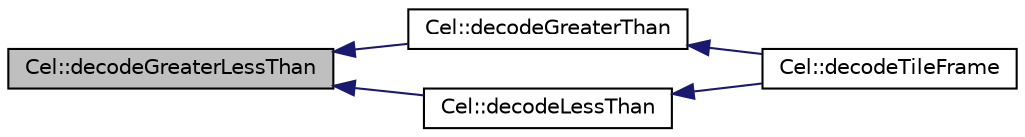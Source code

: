 digraph G
{
  edge [fontname="Helvetica",fontsize="10",labelfontname="Helvetica",labelfontsize="10"];
  node [fontname="Helvetica",fontsize="10",shape=record];
  rankdir="LR";
  Node1 [label="Cel::decodeGreaterLessThan",height=0.2,width=0.4,color="black", fillcolor="grey75", style="filled" fontcolor="black"];
  Node1 -> Node2 [dir="back",color="midnightblue",fontsize="10",style="solid",fontname="Helvetica"];
  Node2 [label="Cel::decodeGreaterThan",height=0.2,width=0.4,color="black", fillcolor="white", style="filled",URL="$namespace_cel.html#a378afc15133ba4096dbc24563bc87bb0"];
  Node2 -> Node3 [dir="back",color="midnightblue",fontsize="10",style="solid",fontname="Helvetica"];
  Node3 [label="Cel::decodeTileFrame",height=0.2,width=0.4,color="black", fillcolor="white", style="filled",URL="$namespace_cel.html#a5b636b6b8aecb4224673830e3b554a49"];
  Node1 -> Node4 [dir="back",color="midnightblue",fontsize="10",style="solid",fontname="Helvetica"];
  Node4 [label="Cel::decodeLessThan",height=0.2,width=0.4,color="black", fillcolor="white", style="filled",URL="$namespace_cel.html#a10fe8aca0cfb889447cf209ccad57a32"];
  Node4 -> Node3 [dir="back",color="midnightblue",fontsize="10",style="solid",fontname="Helvetica"];
}
